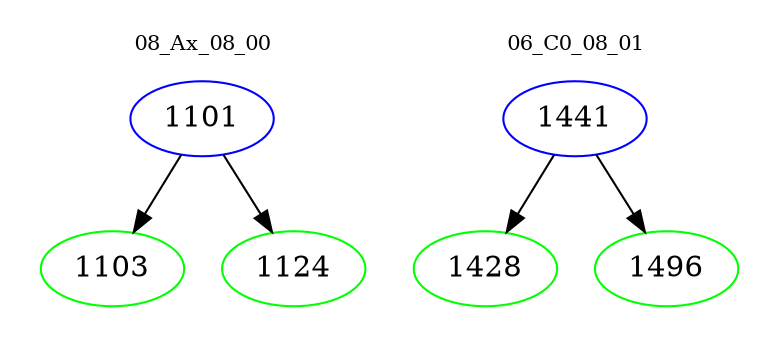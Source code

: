 digraph{
subgraph cluster_0 {
color = white
label = "08_Ax_08_00";
fontsize=10;
T0_1101 [label="1101", color="blue"]
T0_1101 -> T0_1103 [color="black"]
T0_1103 [label="1103", color="green"]
T0_1101 -> T0_1124 [color="black"]
T0_1124 [label="1124", color="green"]
}
subgraph cluster_1 {
color = white
label = "06_C0_08_01";
fontsize=10;
T1_1441 [label="1441", color="blue"]
T1_1441 -> T1_1428 [color="black"]
T1_1428 [label="1428", color="green"]
T1_1441 -> T1_1496 [color="black"]
T1_1496 [label="1496", color="green"]
}
}
